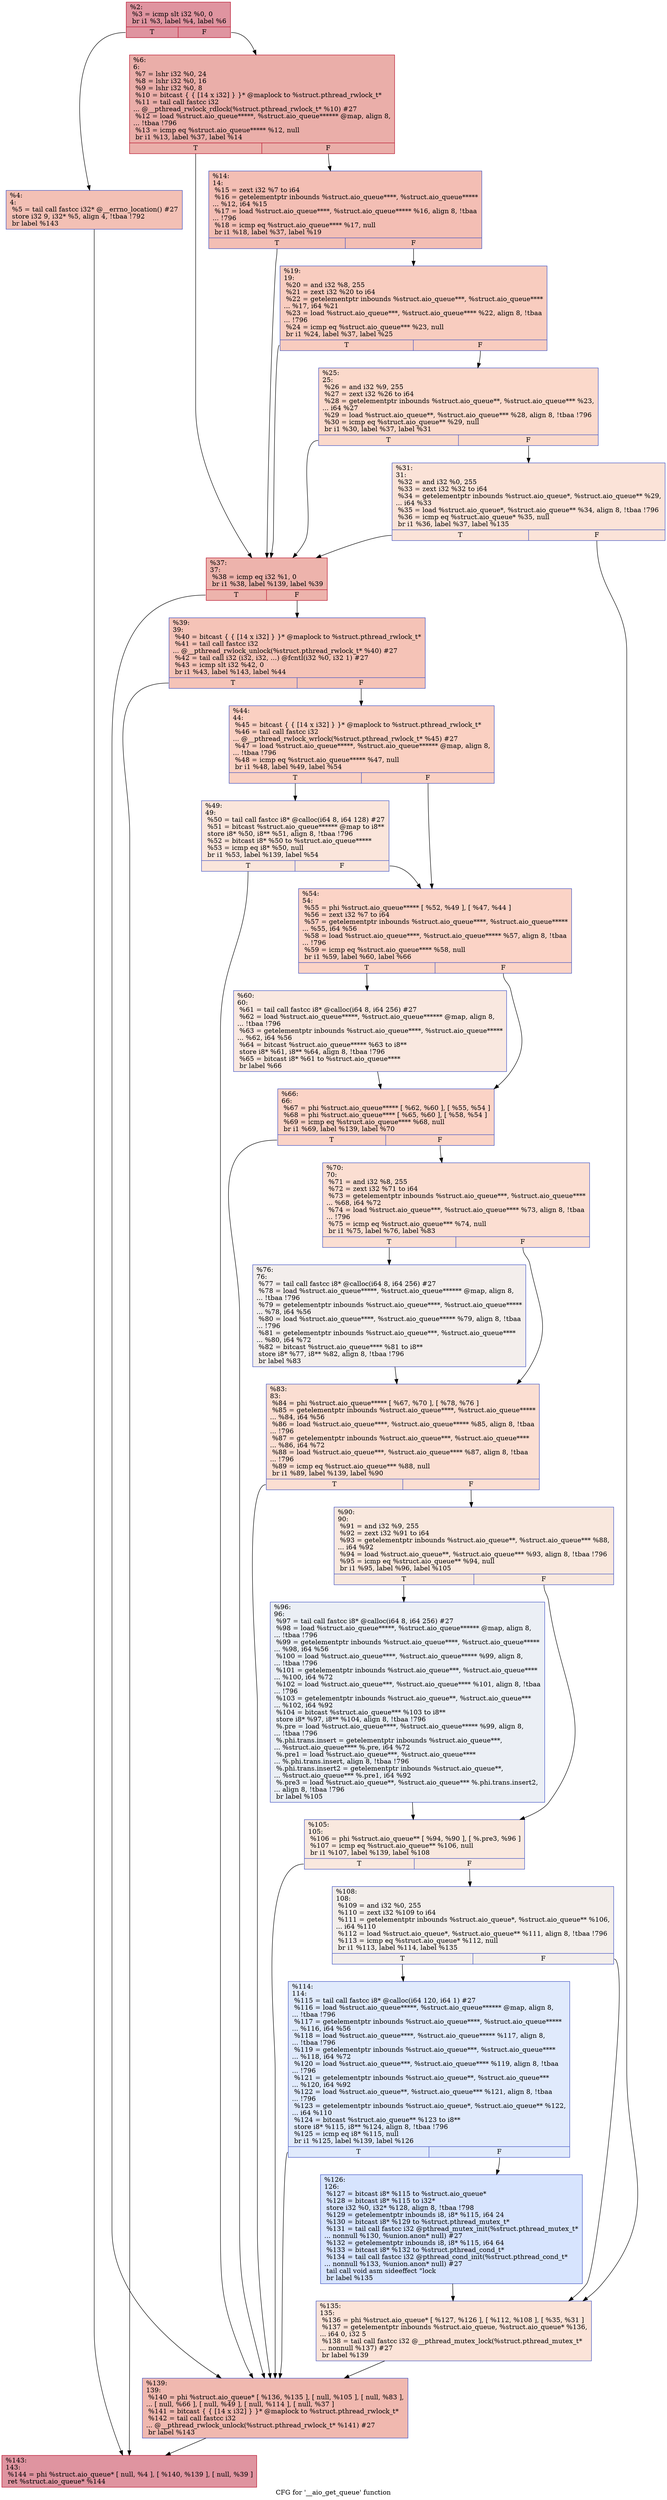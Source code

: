 digraph "CFG for '__aio_get_queue' function" {
	label="CFG for '__aio_get_queue' function";

	Node0x23eeca0 [shape=record,color="#b70d28ff", style=filled, fillcolor="#b70d2870",label="{%2:\l  %3 = icmp slt i32 %0, 0\l  br i1 %3, label %4, label %6\l|{<s0>T|<s1>F}}"];
	Node0x23eeca0:s0 -> Node0x23efac0;
	Node0x23eeca0:s1 -> Node0x23efb10;
	Node0x23efac0 [shape=record,color="#3d50c3ff", style=filled, fillcolor="#e5705870",label="{%4:\l4:                                                \l  %5 = tail call fastcc i32* @__errno_location() #27\l  store i32 9, i32* %5, align 4, !tbaa !792\l  br label %143\l}"];
	Node0x23efac0 -> Node0x23f0240;
	Node0x23efb10 [shape=record,color="#b70d28ff", style=filled, fillcolor="#d0473d70",label="{%6:\l6:                                                \l  %7 = lshr i32 %0, 24\l  %8 = lshr i32 %0, 16\l  %9 = lshr i32 %0, 8\l  %10 = bitcast \{ \{ [14 x i32] \} \}* @maplock to %struct.pthread_rwlock_t*\l  %11 = tail call fastcc i32\l... @__pthread_rwlock_rdlock(%struct.pthread_rwlock_t* %10) #27\l  %12 = load %struct.aio_queue*****, %struct.aio_queue****** @map, align 8,\l... !tbaa !796\l  %13 = icmp eq %struct.aio_queue***** %12, null\l  br i1 %13, label %37, label %14\l|{<s0>T|<s1>F}}"];
	Node0x23efb10:s0 -> Node0x23efca0;
	Node0x23efb10:s1 -> Node0x23efb60;
	Node0x23efb60 [shape=record,color="#3d50c3ff", style=filled, fillcolor="#e36c5570",label="{%14:\l14:                                               \l  %15 = zext i32 %7 to i64\l  %16 = getelementptr inbounds %struct.aio_queue****, %struct.aio_queue*****\l... %12, i64 %15\l  %17 = load %struct.aio_queue****, %struct.aio_queue***** %16, align 8, !tbaa\l... !796\l  %18 = icmp eq %struct.aio_queue**** %17, null\l  br i1 %18, label %37, label %19\l|{<s0>T|<s1>F}}"];
	Node0x23efb60:s0 -> Node0x23efca0;
	Node0x23efb60:s1 -> Node0x23efbb0;
	Node0x23efbb0 [shape=record,color="#3d50c3ff", style=filled, fillcolor="#f08b6e70",label="{%19:\l19:                                               \l  %20 = and i32 %8, 255\l  %21 = zext i32 %20 to i64\l  %22 = getelementptr inbounds %struct.aio_queue***, %struct.aio_queue****\l... %17, i64 %21\l  %23 = load %struct.aio_queue***, %struct.aio_queue**** %22, align 8, !tbaa\l... !796\l  %24 = icmp eq %struct.aio_queue*** %23, null\l  br i1 %24, label %37, label %25\l|{<s0>T|<s1>F}}"];
	Node0x23efbb0:s0 -> Node0x23efca0;
	Node0x23efbb0:s1 -> Node0x23efc00;
	Node0x23efc00 [shape=record,color="#3d50c3ff", style=filled, fillcolor="#f7a88970",label="{%25:\l25:                                               \l  %26 = and i32 %9, 255\l  %27 = zext i32 %26 to i64\l  %28 = getelementptr inbounds %struct.aio_queue**, %struct.aio_queue*** %23,\l... i64 %27\l  %29 = load %struct.aio_queue**, %struct.aio_queue*** %28, align 8, !tbaa !796\l  %30 = icmp eq %struct.aio_queue** %29, null\l  br i1 %30, label %37, label %31\l|{<s0>T|<s1>F}}"];
	Node0x23efc00:s0 -> Node0x23efca0;
	Node0x23efc00:s1 -> Node0x23efc50;
	Node0x23efc50 [shape=record,color="#3d50c3ff", style=filled, fillcolor="#f6bfa670",label="{%31:\l31:                                               \l  %32 = and i32 %0, 255\l  %33 = zext i32 %32 to i64\l  %34 = getelementptr inbounds %struct.aio_queue*, %struct.aio_queue** %29,\l... i64 %33\l  %35 = load %struct.aio_queue*, %struct.aio_queue** %34, align 8, !tbaa !796\l  %36 = icmp eq %struct.aio_queue* %35, null\l  br i1 %36, label %37, label %135\l|{<s0>T|<s1>F}}"];
	Node0x23efc50:s0 -> Node0x23efca0;
	Node0x23efc50:s1 -> Node0x23f01a0;
	Node0x23efca0 [shape=record,color="#b70d28ff", style=filled, fillcolor="#d6524470",label="{%37:\l37:                                               \l  %38 = icmp eq i32 %1, 0\l  br i1 %38, label %139, label %39\l|{<s0>T|<s1>F}}"];
	Node0x23efca0:s0 -> Node0x23f01f0;
	Node0x23efca0:s1 -> Node0x23efcf0;
	Node0x23efcf0 [shape=record,color="#3d50c3ff", style=filled, fillcolor="#e8765c70",label="{%39:\l39:                                               \l  %40 = bitcast \{ \{ [14 x i32] \} \}* @maplock to %struct.pthread_rwlock_t*\l  %41 = tail call fastcc i32\l... @__pthread_rwlock_unlock(%struct.pthread_rwlock_t* %40) #27\l  %42 = tail call i32 (i32, i32, ...) @fcntl(i32 %0, i32 1) #27\l  %43 = icmp slt i32 %42, 0\l  br i1 %43, label %143, label %44\l|{<s0>T|<s1>F}}"];
	Node0x23efcf0:s0 -> Node0x23f0240;
	Node0x23efcf0:s1 -> Node0x23efd40;
	Node0x23efd40 [shape=record,color="#3d50c3ff", style=filled, fillcolor="#f3947570",label="{%44:\l44:                                               \l  %45 = bitcast \{ \{ [14 x i32] \} \}* @maplock to %struct.pthread_rwlock_t*\l  %46 = tail call fastcc i32\l... @__pthread_rwlock_wrlock(%struct.pthread_rwlock_t* %45) #27\l  %47 = load %struct.aio_queue*****, %struct.aio_queue****** @map, align 8,\l... !tbaa !796\l  %48 = icmp eq %struct.aio_queue***** %47, null\l  br i1 %48, label %49, label %54\l|{<s0>T|<s1>F}}"];
	Node0x23efd40:s0 -> Node0x23efd90;
	Node0x23efd40:s1 -> Node0x23efde0;
	Node0x23efd90 [shape=record,color="#3d50c3ff", style=filled, fillcolor="#f4c5ad70",label="{%49:\l49:                                               \l  %50 = tail call fastcc i8* @calloc(i64 8, i64 128) #27\l  %51 = bitcast %struct.aio_queue****** @map to i8**\l  store i8* %50, i8** %51, align 8, !tbaa !796\l  %52 = bitcast i8* %50 to %struct.aio_queue*****\l  %53 = icmp eq i8* %50, null\l  br i1 %53, label %139, label %54\l|{<s0>T|<s1>F}}"];
	Node0x23efd90:s0 -> Node0x23f01f0;
	Node0x23efd90:s1 -> Node0x23efde0;
	Node0x23efde0 [shape=record,color="#3d50c3ff", style=filled, fillcolor="#f59c7d70",label="{%54:\l54:                                               \l  %55 = phi %struct.aio_queue***** [ %52, %49 ], [ %47, %44 ]\l  %56 = zext i32 %7 to i64\l  %57 = getelementptr inbounds %struct.aio_queue****, %struct.aio_queue*****\l... %55, i64 %56\l  %58 = load %struct.aio_queue****, %struct.aio_queue***** %57, align 8, !tbaa\l... !796\l  %59 = icmp eq %struct.aio_queue**** %58, null\l  br i1 %59, label %60, label %66\l|{<s0>T|<s1>F}}"];
	Node0x23efde0:s0 -> Node0x23efe30;
	Node0x23efde0:s1 -> Node0x23efe80;
	Node0x23efe30 [shape=record,color="#3d50c3ff", style=filled, fillcolor="#f1ccb870",label="{%60:\l60:                                               \l  %61 = tail call fastcc i8* @calloc(i64 8, i64 256) #27\l  %62 = load %struct.aio_queue*****, %struct.aio_queue****** @map, align 8,\l... !tbaa !796\l  %63 = getelementptr inbounds %struct.aio_queue****, %struct.aio_queue*****\l... %62, i64 %56\l  %64 = bitcast %struct.aio_queue***** %63 to i8**\l  store i8* %61, i8** %64, align 8, !tbaa !796\l  %65 = bitcast i8* %61 to %struct.aio_queue****\l  br label %66\l}"];
	Node0x23efe30 -> Node0x23efe80;
	Node0x23efe80 [shape=record,color="#3d50c3ff", style=filled, fillcolor="#f59c7d70",label="{%66:\l66:                                               \l  %67 = phi %struct.aio_queue***** [ %62, %60 ], [ %55, %54 ]\l  %68 = phi %struct.aio_queue**** [ %65, %60 ], [ %58, %54 ]\l  %69 = icmp eq %struct.aio_queue**** %68, null\l  br i1 %69, label %139, label %70\l|{<s0>T|<s1>F}}"];
	Node0x23efe80:s0 -> Node0x23f01f0;
	Node0x23efe80:s1 -> Node0x23efed0;
	Node0x23efed0 [shape=record,color="#3d50c3ff", style=filled, fillcolor="#f7b59970",label="{%70:\l70:                                               \l  %71 = and i32 %8, 255\l  %72 = zext i32 %71 to i64\l  %73 = getelementptr inbounds %struct.aio_queue***, %struct.aio_queue****\l... %68, i64 %72\l  %74 = load %struct.aio_queue***, %struct.aio_queue**** %73, align 8, !tbaa\l... !796\l  %75 = icmp eq %struct.aio_queue*** %74, null\l  br i1 %75, label %76, label %83\l|{<s0>T|<s1>F}}"];
	Node0x23efed0:s0 -> Node0x23eff20;
	Node0x23efed0:s1 -> Node0x23eff70;
	Node0x23eff20 [shape=record,color="#3d50c3ff", style=filled, fillcolor="#e3d9d370",label="{%76:\l76:                                               \l  %77 = tail call fastcc i8* @calloc(i64 8, i64 256) #27\l  %78 = load %struct.aio_queue*****, %struct.aio_queue****** @map, align 8,\l... !tbaa !796\l  %79 = getelementptr inbounds %struct.aio_queue****, %struct.aio_queue*****\l... %78, i64 %56\l  %80 = load %struct.aio_queue****, %struct.aio_queue***** %79, align 8, !tbaa\l... !796\l  %81 = getelementptr inbounds %struct.aio_queue***, %struct.aio_queue****\l... %80, i64 %72\l  %82 = bitcast %struct.aio_queue**** %81 to i8**\l  store i8* %77, i8** %82, align 8, !tbaa !796\l  br label %83\l}"];
	Node0x23eff20 -> Node0x23eff70;
	Node0x23eff70 [shape=record,color="#3d50c3ff", style=filled, fillcolor="#f7b59970",label="{%83:\l83:                                               \l  %84 = phi %struct.aio_queue***** [ %67, %70 ], [ %78, %76 ]\l  %85 = getelementptr inbounds %struct.aio_queue****, %struct.aio_queue*****\l... %84, i64 %56\l  %86 = load %struct.aio_queue****, %struct.aio_queue***** %85, align 8, !tbaa\l... !796\l  %87 = getelementptr inbounds %struct.aio_queue***, %struct.aio_queue****\l... %86, i64 %72\l  %88 = load %struct.aio_queue***, %struct.aio_queue**** %87, align 8, !tbaa\l... !796\l  %89 = icmp eq %struct.aio_queue*** %88, null\l  br i1 %89, label %139, label %90\l|{<s0>T|<s1>F}}"];
	Node0x23eff70:s0 -> Node0x23f01f0;
	Node0x23eff70:s1 -> Node0x23effc0;
	Node0x23effc0 [shape=record,color="#3d50c3ff", style=filled, fillcolor="#f2cab570",label="{%90:\l90:                                               \l  %91 = and i32 %9, 255\l  %92 = zext i32 %91 to i64\l  %93 = getelementptr inbounds %struct.aio_queue**, %struct.aio_queue*** %88,\l... i64 %92\l  %94 = load %struct.aio_queue**, %struct.aio_queue*** %93, align 8, !tbaa !796\l  %95 = icmp eq %struct.aio_queue** %94, null\l  br i1 %95, label %96, label %105\l|{<s0>T|<s1>F}}"];
	Node0x23effc0:s0 -> Node0x23f0010;
	Node0x23effc0:s1 -> Node0x23f0060;
	Node0x23f0010 [shape=record,color="#3d50c3ff", style=filled, fillcolor="#d1dae970",label="{%96:\l96:                                               \l  %97 = tail call fastcc i8* @calloc(i64 8, i64 256) #27\l  %98 = load %struct.aio_queue*****, %struct.aio_queue****** @map, align 8,\l... !tbaa !796\l  %99 = getelementptr inbounds %struct.aio_queue****, %struct.aio_queue*****\l... %98, i64 %56\l  %100 = load %struct.aio_queue****, %struct.aio_queue***** %99, align 8,\l... !tbaa !796\l  %101 = getelementptr inbounds %struct.aio_queue***, %struct.aio_queue****\l... %100, i64 %72\l  %102 = load %struct.aio_queue***, %struct.aio_queue**** %101, align 8, !tbaa\l... !796\l  %103 = getelementptr inbounds %struct.aio_queue**, %struct.aio_queue***\l... %102, i64 %92\l  %104 = bitcast %struct.aio_queue*** %103 to i8**\l  store i8* %97, i8** %104, align 8, !tbaa !796\l  %.pre = load %struct.aio_queue****, %struct.aio_queue***** %99, align 8,\l... !tbaa !796\l  %.phi.trans.insert = getelementptr inbounds %struct.aio_queue***,\l... %struct.aio_queue**** %.pre, i64 %72\l  %.pre1 = load %struct.aio_queue***, %struct.aio_queue****\l... %.phi.trans.insert, align 8, !tbaa !796\l  %.phi.trans.insert2 = getelementptr inbounds %struct.aio_queue**,\l... %struct.aio_queue*** %.pre1, i64 %92\l  %.pre3 = load %struct.aio_queue**, %struct.aio_queue*** %.phi.trans.insert2,\l... align 8, !tbaa !796\l  br label %105\l}"];
	Node0x23f0010 -> Node0x23f0060;
	Node0x23f0060 [shape=record,color="#3d50c3ff", style=filled, fillcolor="#f2cab570",label="{%105:\l105:                                              \l  %106 = phi %struct.aio_queue** [ %94, %90 ], [ %.pre3, %96 ]\l  %107 = icmp eq %struct.aio_queue** %106, null\l  br i1 %107, label %139, label %108\l|{<s0>T|<s1>F}}"];
	Node0x23f0060:s0 -> Node0x23f01f0;
	Node0x23f0060:s1 -> Node0x23f00b0;
	Node0x23f00b0 [shape=record,color="#3d50c3ff", style=filled, fillcolor="#e5d8d170",label="{%108:\l108:                                              \l  %109 = and i32 %0, 255\l  %110 = zext i32 %109 to i64\l  %111 = getelementptr inbounds %struct.aio_queue*, %struct.aio_queue** %106,\l... i64 %110\l  %112 = load %struct.aio_queue*, %struct.aio_queue** %111, align 8, !tbaa !796\l  %113 = icmp eq %struct.aio_queue* %112, null\l  br i1 %113, label %114, label %135\l|{<s0>T|<s1>F}}"];
	Node0x23f00b0:s0 -> Node0x23f0100;
	Node0x23f00b0:s1 -> Node0x23f01a0;
	Node0x23f0100 [shape=record,color="#3d50c3ff", style=filled, fillcolor="#b9d0f970",label="{%114:\l114:                                              \l  %115 = tail call fastcc i8* @calloc(i64 120, i64 1) #27\l  %116 = load %struct.aio_queue*****, %struct.aio_queue****** @map, align 8,\l... !tbaa !796\l  %117 = getelementptr inbounds %struct.aio_queue****, %struct.aio_queue*****\l... %116, i64 %56\l  %118 = load %struct.aio_queue****, %struct.aio_queue***** %117, align 8,\l... !tbaa !796\l  %119 = getelementptr inbounds %struct.aio_queue***, %struct.aio_queue****\l... %118, i64 %72\l  %120 = load %struct.aio_queue***, %struct.aio_queue**** %119, align 8, !tbaa\l... !796\l  %121 = getelementptr inbounds %struct.aio_queue**, %struct.aio_queue***\l... %120, i64 %92\l  %122 = load %struct.aio_queue**, %struct.aio_queue*** %121, align 8, !tbaa\l... !796\l  %123 = getelementptr inbounds %struct.aio_queue*, %struct.aio_queue** %122,\l... i64 %110\l  %124 = bitcast %struct.aio_queue** %123 to i8**\l  store i8* %115, i8** %124, align 8, !tbaa !796\l  %125 = icmp eq i8* %115, null\l  br i1 %125, label %139, label %126\l|{<s0>T|<s1>F}}"];
	Node0x23f0100:s0 -> Node0x23f01f0;
	Node0x23f0100:s1 -> Node0x23f0150;
	Node0x23f0150 [shape=record,color="#3d50c3ff", style=filled, fillcolor="#a5c3fe70",label="{%126:\l126:                                              \l  %127 = bitcast i8* %115 to %struct.aio_queue*\l  %128 = bitcast i8* %115 to i32*\l  store i32 %0, i32* %128, align 8, !tbaa !798\l  %129 = getelementptr inbounds i8, i8* %115, i64 24\l  %130 = bitcast i8* %129 to %struct.pthread_mutex_t*\l  %131 = tail call fastcc i32 @pthread_mutex_init(%struct.pthread_mutex_t*\l... nonnull %130, %union.anon* null) #27\l  %132 = getelementptr inbounds i8, i8* %115, i64 64\l  %133 = bitcast i8* %132 to %struct.pthread_cond_t*\l  %134 = tail call fastcc i32 @pthread_cond_init(%struct.pthread_cond_t*\l... nonnull %133, %union.anon* null) #27\l  tail call void asm sideeffect \"lock \l  br label %135\l}"];
	Node0x23f0150 -> Node0x23f01a0;
	Node0x23f01a0 [shape=record,color="#3d50c3ff", style=filled, fillcolor="#f6bfa670",label="{%135:\l135:                                              \l  %136 = phi %struct.aio_queue* [ %127, %126 ], [ %112, %108 ], [ %35, %31 ]\l  %137 = getelementptr inbounds %struct.aio_queue, %struct.aio_queue* %136,\l... i64 0, i32 5\l  %138 = tail call fastcc i32 @__pthread_mutex_lock(%struct.pthread_mutex_t*\l... nonnull %137) #27\l  br label %139\l}"];
	Node0x23f01a0 -> Node0x23f01f0;
	Node0x23f01f0 [shape=record,color="#3d50c3ff", style=filled, fillcolor="#dc5d4a70",label="{%139:\l139:                                              \l  %140 = phi %struct.aio_queue* [ %136, %135 ], [ null, %105 ], [ null, %83 ],\l... [ null, %66 ], [ null, %49 ], [ null, %114 ], [ null, %37 ]\l  %141 = bitcast \{ \{ [14 x i32] \} \}* @maplock to %struct.pthread_rwlock_t*\l  %142 = tail call fastcc i32\l... @__pthread_rwlock_unlock(%struct.pthread_rwlock_t* %141) #27\l  br label %143\l}"];
	Node0x23f01f0 -> Node0x23f0240;
	Node0x23f0240 [shape=record,color="#b70d28ff", style=filled, fillcolor="#b70d2870",label="{%143:\l143:                                              \l  %144 = phi %struct.aio_queue* [ null, %4 ], [ %140, %139 ], [ null, %39 ]\l  ret %struct.aio_queue* %144\l}"];
}
